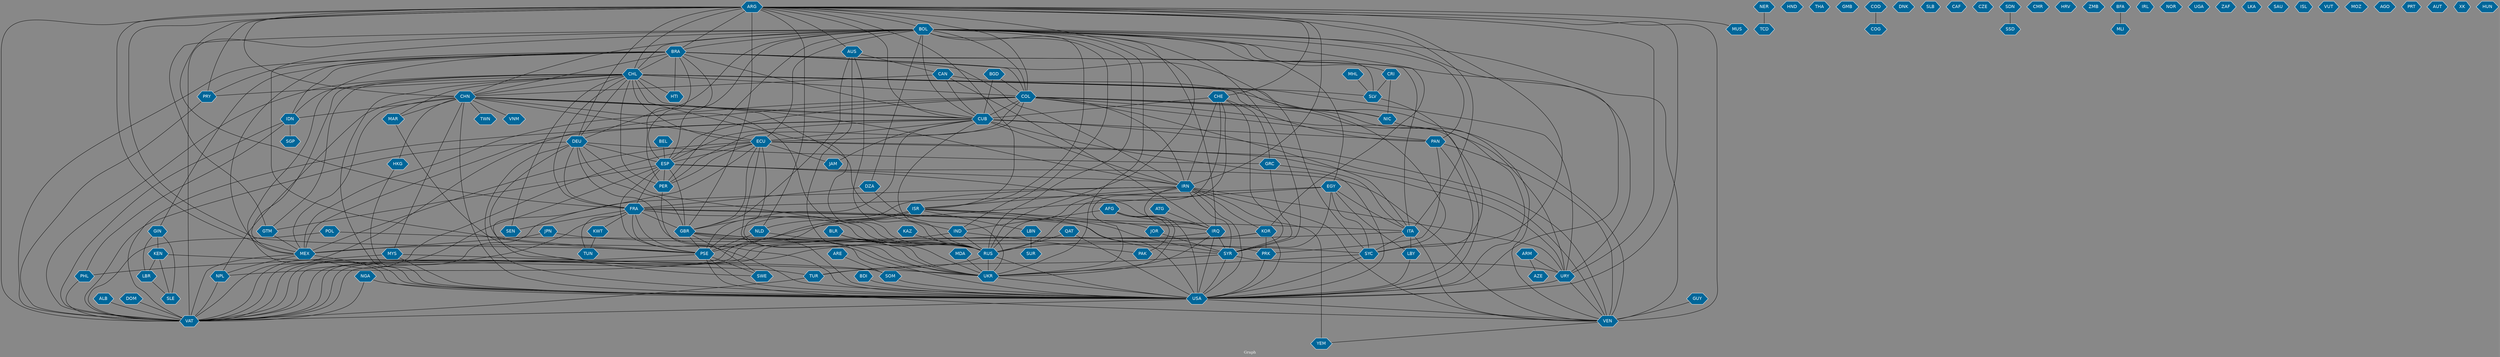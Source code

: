 // Countries together in item graph
graph {
	graph [bgcolor="#888888" fontcolor=white fontsize=12 label="Graph" outputorder=edgesfirst overlap=prism]
	node [color=white fillcolor="#006699" fontcolor=white fontname=Helvetica shape=hexagon style=filled]
	edge [arrowhead=open color=black fontcolor=white fontname=Courier fontsize=12]
		RUS [label=RUS]
		FRA [label=FRA]
		CHL [label=CHL]
		PAK [label=PAK]
		IRQ [label=IRQ]
		SYR [label=SYR]
		USA [label=USA]
		TCD [label=TCD]
		SLV [label=SLV]
		MEX [label=MEX]
		GBR [label=GBR]
		ECU [label=ECU]
		NPL [label=NPL]
		ARG [label=ARG]
		YEM [label=YEM]
		COL [label=COL]
		BDI [label=BDI]
		ESP [label=ESP]
		BOL [label=BOL]
		UKR [label=UKR]
		NGA [label=NGA]
		CUB [label=CUB]
		KOR [label=KOR]
		PRK [label=PRK]
		NLD [label=NLD]
		IRN [label=IRN]
		ISR [label=ISR]
		PSE [label=PSE]
		VEN [label=VEN]
		VAT [label=VAT]
		TUN [label=TUN]
		BRA [label=BRA]
		TUR [label=TUR]
		HND [label=HND]
		CAN [label=CAN]
		PAN [label=PAN]
		DEU [label=DEU]
		GRC [label=GRC]
		ITA [label=ITA]
		IDN [label=IDN]
		THA [label=THA]
		GTM [label=GTM]
		NIC [label=NIC]
		CRI [label=CRI]
		CHN [label=CHN]
		DZA [label=DZA]
		MYS [label=MYS]
		GMB [label=GMB]
		GIN [label=GIN]
		LBY [label=LBY]
		PER [label=PER]
		BEL [label=BEL]
		COG [label=COG]
		HTI [label=HTI]
		JPN [label=JPN]
		URY [label=URY]
		AFG [label=AFG]
		SYC [label=SYC]
		EGY [label=EGY]
		AUS [label=AUS]
		CHE [label=CHE]
		NER [label=NER]
		DNK [label=DNK]
		SLE [label=SLE]
		SWE [label=SWE]
		SLB [label=SLB]
		BGD [label=BGD]
		COD [label=COD]
		QAT [label=QAT]
		CAF [label=CAF]
		TWN [label=TWN]
		CZE [label=CZE]
		PRY [label=PRY]
		SSD [label=SSD]
		SDN [label=SDN]
		POL [label=POL]
		IND [label=IND]
		CMR [label=CMR]
		SOM [label=SOM]
		HRV [label=HRV]
		ZMB [label=ZMB]
		ALB [label=ALB]
		MLI [label=MLI]
		BFA [label=BFA]
		ATG [label=ATG]
		HKG [label=HKG]
		PHL [label=PHL]
		LBN [label=LBN]
		BLR [label=BLR]
		IRL [label=IRL]
		MDA [label=MDA]
		SEN [label=SEN]
		JOR [label=JOR]
		MAR [label=MAR]
		NOR [label=NOR]
		UGA [label=UGA]
		LBR [label=LBR]
		ZAF [label=ZAF]
		JAM [label=JAM]
		KWT [label=KWT]
		LKA [label=LKA]
		KEN [label=KEN]
		SAU [label=SAU]
		VNM [label=VNM]
		SGP [label=SGP]
		ARM [label=ARM]
		AZE [label=AZE]
		ISL [label=ISL]
		GUY [label=GUY]
		SUR [label=SUR]
		DOM [label=DOM]
		MUS [label=MUS]
		VUT [label=VUT]
		MOZ [label=MOZ]
		AGO [label=AGO]
		PRT [label=PRT]
		KAZ [label=KAZ]
		MHL [label=MHL]
		AUT [label=AUT]
		XK [label=XK]
		ARE [label=ARE]
		HUN [label=HUN]
			HKG -- USA [weight=1]
			COL -- ESP [weight=1]
			ITA -- VEN [weight=1]
			ESP -- PSE [weight=1]
			BRA -- CUB [weight=2]
			COL -- ITA [weight=1]
			SYR -- TUR [weight=6]
			CHN -- MEX [weight=2]
			CUB -- MEX [weight=2]
			USA -- VAT [weight=5]
			CUB -- PAN [weight=5]
			CHE -- RUS [weight=1]
			PHL -- VAT [weight=1]
			KEN -- LBR [weight=1]
			ATG -- IRQ [weight=2]
			FRA -- SEN [weight=1]
			BRA -- VAT [weight=2]
			CHL -- COL [weight=4]
			COL -- ECU [weight=7]
			ARG -- USA [weight=10]
			CHL -- PRY [weight=1]
			BRA -- ESP [weight=1]
			GBR -- PSE [weight=1]
			COL -- MEX [weight=1]
			RUS -- TUR [weight=2]
			IND -- RUS [weight=2]
			ARG -- MEX [weight=1]
			JPN -- MEX [weight=1]
			IND -- MEX [weight=1]
			JPN -- PRK [weight=1]
			FRA -- ITA [weight=1]
			BRA -- PRY [weight=1]
			KWT -- TUN [weight=1]
			CHE -- SYR [weight=3]
			MYS -- USA [weight=4]
			CHL -- SEN [weight=1]
			BOL -- PAN [weight=3]
			BOL -- PER [weight=1]
			COL -- VAT [weight=1]
			CHL -- MAR [weight=1]
			BGD -- CUB [weight=1]
			DEU -- GBR [weight=1]
			CUB -- ECU [weight=1]
			CHL -- NIC [weight=1]
			IND -- PAK [weight=1]
			AFG -- USA [weight=7]
			BRA -- USA [weight=7]
			CHL -- CUB [weight=5]
			BGD -- COL [weight=1]
			ARG -- VAT [weight=9]
			TUR -- VAT [weight=3]
			COL -- VEN [weight=2]
			BOL -- IND [weight=3]
			ISR -- NLD [weight=1]
			PSE -- VAT [weight=3]
			EGY -- SYR [weight=1]
			PER -- USA [weight=1]
			SYC -- USA [weight=1]
			BOL -- ESP [weight=1]
			ARG -- CUB [weight=2]
			CHE -- CUB [weight=1]
			LBR -- SLE [weight=1]
			CHL -- URY [weight=2]
			LBY -- USA [weight=1]
			ESP -- IRN [weight=2]
			ARG -- DEU [weight=1]
			SDN -- SSD [weight=7]
			BRA -- SYC [weight=2]
			BRA -- IDN [weight=2]
			EGY -- SYC [weight=2]
			MYS -- PHL [weight=1]
			MAR -- TUR [weight=1]
			ARG -- URY [weight=8]
			CHN -- NPL [weight=1]
			PRK -- USA [weight=5]
			COL -- IRN [weight=1]
			BOL -- CUB [weight=4]
			ARG -- CHN [weight=3]
			DEU -- ESP [weight=1]
			BOL -- IRQ [weight=1]
			CUB -- JAM [weight=1]
			URY -- VEN [weight=3]
			EGY -- FRA [weight=1]
			BOL -- DEU [weight=1]
			IRN -- SYR [weight=2]
			POL -- VAT [weight=1]
			ARG -- VEN [weight=1]
			PSE -- SWE [weight=1]
			CUB -- RUS [weight=2]
			PSE -- VEN [weight=1]
			CHL -- PER [weight=19]
			KOR -- PRK [weight=6]
			ARG -- SYC [weight=1]
			NGA -- USA [weight=2]
			CHL -- RUS [weight=1]
			COL -- CUB [weight=7]
			KOR -- USA [weight=1]
			GBR -- SYC [weight=1]
			BOL -- COL [weight=14]
			EGY -- ITA [weight=1]
			BLR -- UKR [weight=2]
			QAT -- USA [weight=1]
			AFG -- IND [weight=1]
			EGY -- PSE [weight=3]
			AUS -- CAN [weight=1]
			VEN -- YEM [weight=1]
			ARG -- AUS [weight=1]
			ECU -- SWE [weight=1]
			COL -- URY [weight=1]
			BLR -- RUS [weight=2]
			ARG -- PRY [weight=1]
			SYR -- URY [weight=3]
			ARG -- IRN [weight=2]
			ARG -- COL [weight=1]
			JOR -- SYR [weight=1]
			CHN -- IND [weight=1]
			BOL -- DZA [weight=1]
			CHN -- TWN [weight=1]
			ECU -- USA [weight=3]
			ISR -- VAT [weight=2]
			ARG -- PSE [weight=1]
			KOR -- VAT [weight=1]
			CHN -- VNM [weight=1]
			NLD -- UKR [weight=2]
			BOL -- KOR [weight=1]
			ARM -- AZE [weight=1]
			CAN -- CHN [weight=1]
			URY -- USA [weight=13]
			ECU -- GBR [weight=2]
			CHN -- ECU [weight=2]
			CHL -- CHN [weight=1]
			CHL -- FRA [weight=1]
			IRN -- KOR [weight=1]
			ISR -- LBN [weight=1]
			SYC -- UKR [weight=1]
			GIN -- SLE [weight=1]
			ARG -- FRA [weight=1]
			CHE -- UKR [weight=1]
			CUB -- VAT [weight=6]
			COL -- PER [weight=2]
			PSE -- USA [weight=4]
			NLD -- PSE [weight=1]
			IRQ -- SYR [weight=9]
			IRN -- URY [weight=2]
			CHL -- IDN [weight=1]
			CHN -- MAR [weight=1]
			SLV -- SYC [weight=1]
			ISR -- USA [weight=5]
			DEU -- GRC [weight=3]
			BRA -- MEX [weight=1]
			UKR -- USA [weight=14]
			LBN -- SUR [weight=1]
			GBR -- RUS [weight=2]
			KEN -- SOM [weight=2]
			IDN -- SGP [weight=1]
			CHL -- DEU [weight=1]
			MYS -- UKR [weight=7]
			IRN -- PSE [weight=3]
			CHL -- USA [weight=2]
			IRN -- YEM [weight=2]
			CRI -- SLV [weight=1]
			ECU -- JAM [weight=1]
			BOL -- USA [weight=6]
			CHN -- CUB [weight=4]
			CHL -- MEX [weight=3]
			ARE -- SOM [weight=1]
			ECU -- VAT [weight=3]
			AUS -- GBR [weight=1]
			IRN -- VAT [weight=1]
			IRN -- RUS [weight=1]
			FRA -- USA [weight=5]
			DEU -- FRA [weight=3]
			PAN -- PRK [weight=1]
			ISR -- PSE [weight=71]
			FRA -- KWT [weight=1]
			ECU -- PER [weight=2]
			FRA -- GBR [weight=1]
			BOL -- SLV [weight=1]
			IRN -- IRQ [weight=1]
			GRC -- ITA [weight=1]
			ALB -- VAT [weight=1]
			GRC -- SYR [weight=2]
			BOL -- CHN [weight=3]
			ESP -- FRA [weight=2]
			PRY -- VAT [weight=2]
			BRA -- CHL [weight=7]
			GBR -- SWE [weight=2]
			BRA -- ITA [weight=1]
			CAN -- SYC [weight=1]
			BOL -- VEN [weight=8]
			CHL -- GTM [weight=1]
			EGY -- LBY [weight=1]
			ESP -- VEN [weight=2]
			CHL -- VEN [weight=2]
			ARG -- BOL [weight=6]
			MEX -- NPL [weight=1]
			ARG -- ISR [weight=1]
			GIN -- KEN [weight=1]
			BOL -- ISR [weight=7]
			ARG -- ITA [weight=1]
			KEN -- SLE [weight=1]
			DEU -- RUS [weight=5]
			ARG -- CHL [weight=11]
			PAN -- USA [weight=1]
			IDN -- PHL [weight=1]
			BOL -- UKR [weight=4]
			DEU -- PSE [weight=1]
			IRN -- VEN [weight=1]
			ECU -- ESP [weight=1]
			CAN -- CUB [weight=1]
			CAN -- IRQ [weight=1]
			COL -- PAN [weight=2]
			ESP -- PER [weight=1]
			CUB -- IRN [weight=1]
			SOM -- USA [weight=2]
			AFG -- IRQ [weight=1]
			KAZ -- RUS [weight=1]
			BRA -- HTI [weight=1]
			RUS -- UKR [weight=137]
			CHE -- GRC [weight=1]
			CHN -- MYS [weight=1]
			ECU -- URY [weight=1]
			GTM -- MEX [weight=4]
			FRA -- RUS [weight=2]
			IRN -- USA [weight=2]
			FRA -- PSE [weight=2]
			CHN -- USA [weight=5]
			DEU -- VAT [weight=1]
			DZA -- FRA [weight=3]
			NGA -- VAT [weight=1]
			ESP -- IRQ [weight=1]
			ECU -- UKR [weight=1]
			BOL -- RUS [weight=4]
			ISR -- NPL [weight=1]
			POL -- RUS [weight=1]
			MEX -- VAT [weight=1]
			NIC -- USA [weight=1]
			DZA -- UKR [weight=1]
			BDI -- USA [weight=1]
			BOL -- ECU [weight=4]
			ECU -- MEX [weight=1]
			ARG -- NLD [weight=1]
			GBR -- USA [weight=2]
			BFA -- MLI [weight=1]
			BRA -- GIN [weight=1]
			ARG -- RUS [weight=2]
			BOL -- SYR [weight=2]
			PAN -- VEN [weight=3]
			CUB -- VEN [weight=6]
			AFG -- UKR [weight=1]
			BOL -- GTM [weight=1]
			MEX -- USA [weight=9]
			AUS -- UKR [weight=1]
			ARG -- CHE [weight=1]
			SYR -- USA [weight=5]
			DEU -- UKR [weight=4]
			GUY -- VEN [weight=1]
			ISR -- JOR [weight=1]
			IDN -- VAT [weight=1]
			BOL -- BRA [weight=4]
			BOL -- VAT [weight=15]
			CHE -- IRN [weight=1]
			ITA -- LBY [weight=1]
			ISR -- SYR [weight=1]
			ARG -- MUS [weight=1]
			IRQ -- USA [weight=12]
			CHN -- IRN [weight=1]
			CHN -- IDN [weight=1]
			ARG -- BRA [weight=4]
			FRA -- IRQ [weight=3]
			BRA -- PER [weight=2]
			ARM -- URY [weight=1]
			ECU -- VEN [weight=2]
			FRA -- VAT [weight=2]
			GIN -- LBR [weight=1]
			ESP -- VAT [weight=2]
			BRA -- COL [weight=1]
			BRA -- IRN [weight=1]
			ARG -- GBR [weight=9]
			CHL -- ECU [weight=7]
			DOM -- VAT [weight=1]
			CHL -- PAN [weight=1]
			CUB -- ESP [weight=2]
			CHL -- SLV [weight=1]
			NPL -- VAT [weight=1]
			BOL -- CRI [weight=1]
			CHL -- VAT [weight=5]
			GBR -- UKR [weight=1]
			ESP -- GBR [weight=1]
			QAT -- RUS [weight=1]
			AUS -- RUS [weight=1]
			CHN -- RUS [weight=2]
			KOR -- RUS [weight=1]
			RUS -- USA [weight=20]
			IRQ -- UKR [weight=1]
			DEU -- USA [weight=7]
			FRA -- SYR [weight=1]
			USA -- VEN [weight=5]
			CUB -- USA [weight=38]
			BOL -- PSE [weight=9]
			MHL -- SLV [weight=1]
			MDA -- UKR [weight=1]
			COL -- USA [weight=1]
			CUB -- GBR [weight=1]
			BOL -- CHL [weight=12]
			BEL -- ESP [weight=1]
			CHL -- HTI [weight=1]
			BRA -- CHN [weight=2]
			COD -- COG [weight=1]
			BOL -- EGY [weight=1]
			ESP -- GTM [weight=1]
			ITA -- SYC [weight=1]
			IRN -- ISR [weight=7]
			BRA -- URY [weight=1]
			ITA -- VAT [weight=4]
			FRA -- TUN [weight=1]
			IRQ -- VAT [weight=1]
			AFG -- PAK [weight=1]
			COL -- NIC [weight=2]
			NER -- TCD [weight=1]
			CRI -- NIC [weight=2]
			CHN -- HKG [weight=1]
}